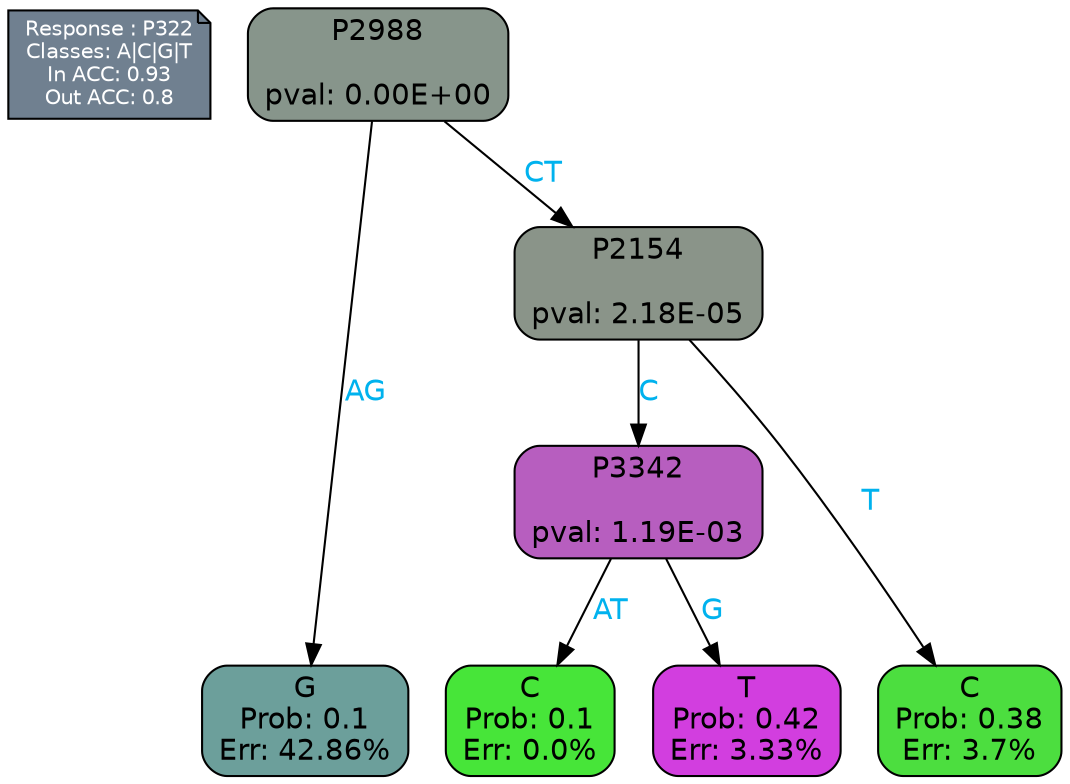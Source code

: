 digraph Tree {
node [shape=box, style="filled, rounded", color="black", fontname=helvetica] ;
graph [ranksep=equally, splines=polylines, bgcolor=transparent, dpi=600] ;
edge [fontname=helvetica] ;
LEGEND [label="Response : P322
Classes: A|C|G|T
In ACC: 0.93
Out ACC: 0.8
",shape=note,align=left,style=filled,fillcolor="slategray",fontcolor="white",fontsize=10];1 [label="P2988

pval: 0.00E+00", fillcolor="#87958b"] ;
2 [label="G
Prob: 0.1
Err: 42.86%", fillcolor="#6c9f9b"] ;
3 [label="P2154

pval: 2.18E-05", fillcolor="#8a9489"] ;
4 [label="P3342

pval: 1.19E-03", fillcolor="#b75ebf"] ;
5 [label="C
Prob: 0.1
Err: 0.0%", fillcolor="#47e539"] ;
6 [label="T
Prob: 0.42
Err: 3.33%", fillcolor="#d23edf"] ;
7 [label="C
Prob: 0.38
Err: 3.7%", fillcolor="#4cde3f"] ;
1 -> 2 [label="AG",fontcolor=deepskyblue2] ;
1 -> 3 [label="CT",fontcolor=deepskyblue2] ;
3 -> 4 [label="C",fontcolor=deepskyblue2] ;
3 -> 7 [label="T",fontcolor=deepskyblue2] ;
4 -> 5 [label="AT",fontcolor=deepskyblue2] ;
4 -> 6 [label="G",fontcolor=deepskyblue2] ;
{rank = same; 2;5;6;7;}{rank = same; LEGEND;1;}}